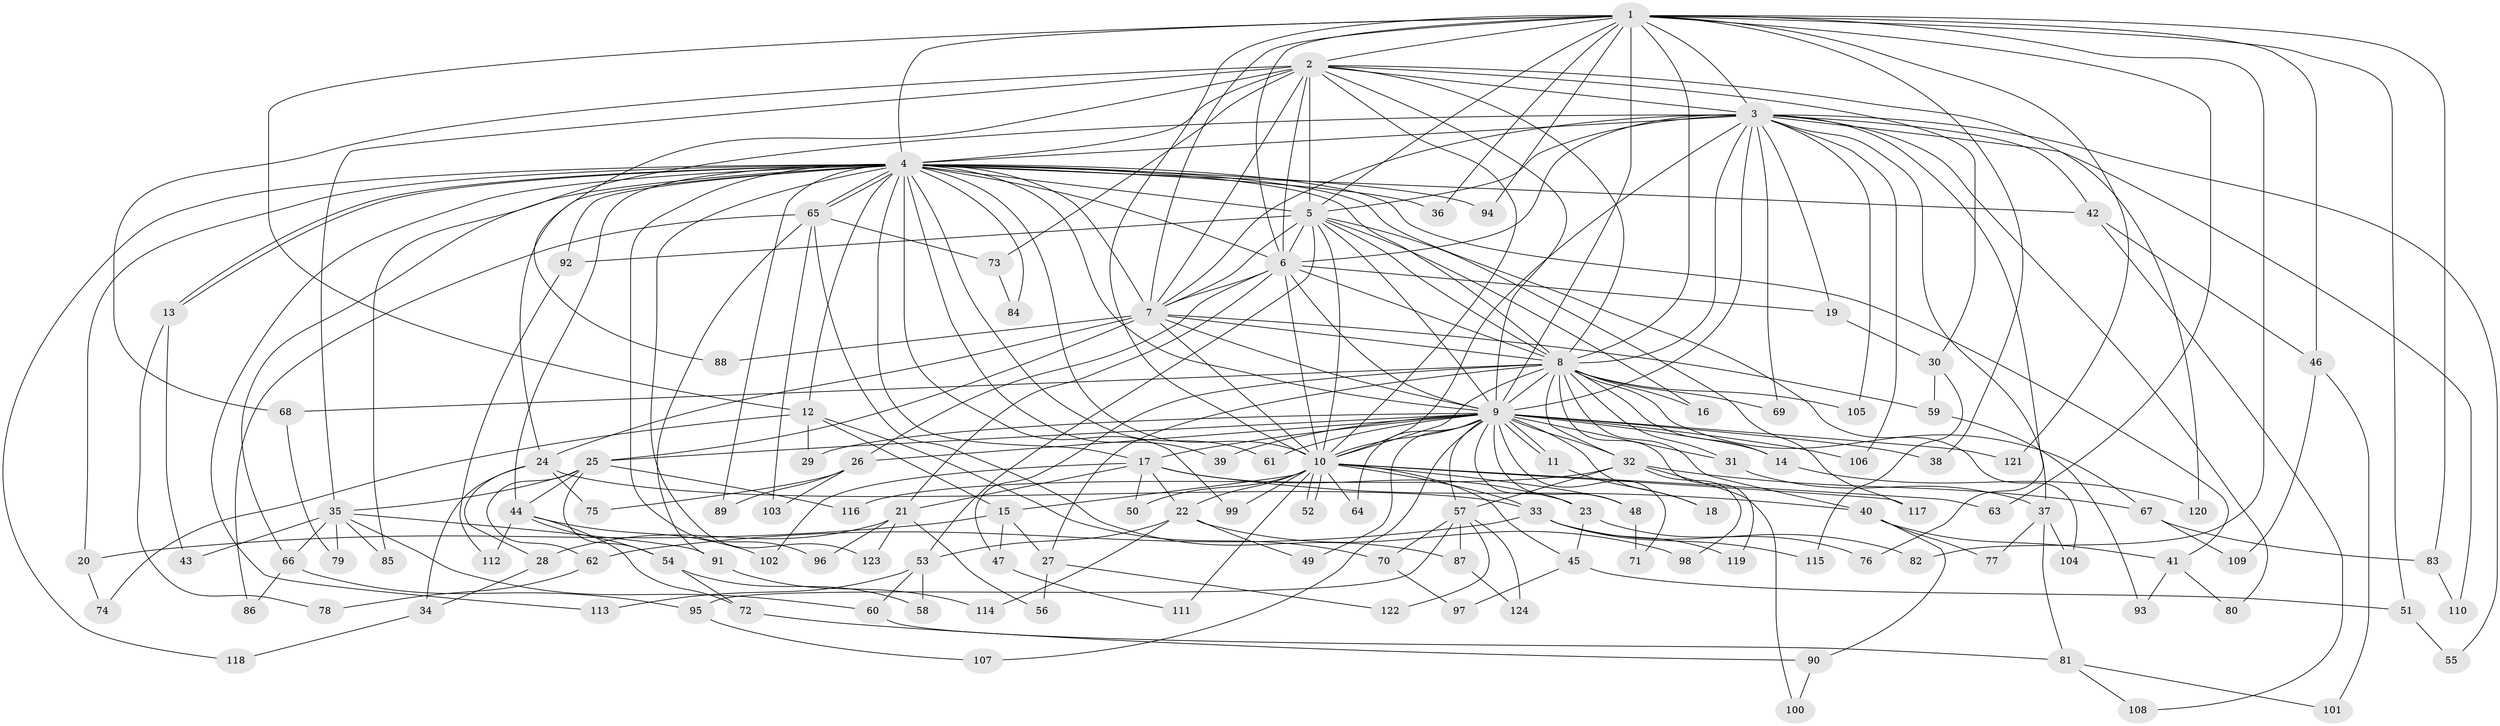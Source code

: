 // coarse degree distribution, {14: 0.011494252873563218, 10: 0.011494252873563218, 3: 0.2413793103448276, 6: 0.09195402298850575, 7: 0.034482758620689655, 4: 0.12643678160919541, 16: 0.011494252873563218, 2: 0.3103448275862069, 26: 0.011494252873563218, 1: 0.022988505747126436, 8: 0.022988505747126436, 5: 0.04597701149425287, 17: 0.022988505747126436, 13: 0.011494252873563218, 28: 0.011494252873563218, 19: 0.011494252873563218}
// Generated by graph-tools (version 1.1) at 2025/36/03/04/25 23:36:17]
// undirected, 124 vertices, 273 edges
graph export_dot {
  node [color=gray90,style=filled];
  1;
  2;
  3;
  4;
  5;
  6;
  7;
  8;
  9;
  10;
  11;
  12;
  13;
  14;
  15;
  16;
  17;
  18;
  19;
  20;
  21;
  22;
  23;
  24;
  25;
  26;
  27;
  28;
  29;
  30;
  31;
  32;
  33;
  34;
  35;
  36;
  37;
  38;
  39;
  40;
  41;
  42;
  43;
  44;
  45;
  46;
  47;
  48;
  49;
  50;
  51;
  52;
  53;
  54;
  55;
  56;
  57;
  58;
  59;
  60;
  61;
  62;
  63;
  64;
  65;
  66;
  67;
  68;
  69;
  70;
  71;
  72;
  73;
  74;
  75;
  76;
  77;
  78;
  79;
  80;
  81;
  82;
  83;
  84;
  85;
  86;
  87;
  88;
  89;
  90;
  91;
  92;
  93;
  94;
  95;
  96;
  97;
  98;
  99;
  100;
  101;
  102;
  103;
  104;
  105;
  106;
  107;
  108;
  109;
  110;
  111;
  112;
  113;
  114;
  115;
  116;
  117;
  118;
  119;
  120;
  121;
  122;
  123;
  124;
  1 -- 2;
  1 -- 3;
  1 -- 4;
  1 -- 5;
  1 -- 6;
  1 -- 7;
  1 -- 8;
  1 -- 9;
  1 -- 10;
  1 -- 12;
  1 -- 36;
  1 -- 38;
  1 -- 46;
  1 -- 51;
  1 -- 63;
  1 -- 82;
  1 -- 83;
  1 -- 94;
  1 -- 121;
  2 -- 3;
  2 -- 4;
  2 -- 5;
  2 -- 6;
  2 -- 7;
  2 -- 8;
  2 -- 9;
  2 -- 10;
  2 -- 30;
  2 -- 35;
  2 -- 68;
  2 -- 73;
  2 -- 88;
  2 -- 120;
  3 -- 4;
  3 -- 5;
  3 -- 6;
  3 -- 7;
  3 -- 8;
  3 -- 9;
  3 -- 10;
  3 -- 19;
  3 -- 37;
  3 -- 42;
  3 -- 55;
  3 -- 69;
  3 -- 76;
  3 -- 80;
  3 -- 85;
  3 -- 105;
  3 -- 106;
  3 -- 110;
  4 -- 5;
  4 -- 6;
  4 -- 7;
  4 -- 8;
  4 -- 9;
  4 -- 10;
  4 -- 12;
  4 -- 13;
  4 -- 13;
  4 -- 17;
  4 -- 20;
  4 -- 24;
  4 -- 36;
  4 -- 39;
  4 -- 41;
  4 -- 42;
  4 -- 44;
  4 -- 61;
  4 -- 65;
  4 -- 65;
  4 -- 66;
  4 -- 84;
  4 -- 89;
  4 -- 92;
  4 -- 94;
  4 -- 96;
  4 -- 99;
  4 -- 104;
  4 -- 113;
  4 -- 118;
  4 -- 123;
  5 -- 6;
  5 -- 7;
  5 -- 8;
  5 -- 9;
  5 -- 10;
  5 -- 16;
  5 -- 53;
  5 -- 92;
  5 -- 117;
  6 -- 7;
  6 -- 8;
  6 -- 9;
  6 -- 10;
  6 -- 19;
  6 -- 21;
  6 -- 26;
  7 -- 8;
  7 -- 9;
  7 -- 10;
  7 -- 24;
  7 -- 25;
  7 -- 59;
  7 -- 88;
  8 -- 9;
  8 -- 10;
  8 -- 14;
  8 -- 16;
  8 -- 27;
  8 -- 31;
  8 -- 32;
  8 -- 40;
  8 -- 47;
  8 -- 67;
  8 -- 68;
  8 -- 69;
  8 -- 105;
  8 -- 119;
  9 -- 10;
  9 -- 11;
  9 -- 11;
  9 -- 14;
  9 -- 17;
  9 -- 18;
  9 -- 23;
  9 -- 25;
  9 -- 26;
  9 -- 29;
  9 -- 31;
  9 -- 32;
  9 -- 38;
  9 -- 39;
  9 -- 48;
  9 -- 49;
  9 -- 57;
  9 -- 61;
  9 -- 64;
  9 -- 71;
  9 -- 106;
  9 -- 107;
  9 -- 121;
  10 -- 15;
  10 -- 22;
  10 -- 33;
  10 -- 45;
  10 -- 48;
  10 -- 50;
  10 -- 52;
  10 -- 52;
  10 -- 63;
  10 -- 64;
  10 -- 99;
  10 -- 111;
  10 -- 117;
  11 -- 18;
  12 -- 15;
  12 -- 29;
  12 -- 70;
  12 -- 74;
  13 -- 43;
  13 -- 78;
  14 -- 120;
  15 -- 20;
  15 -- 27;
  15 -- 47;
  17 -- 21;
  17 -- 22;
  17 -- 23;
  17 -- 40;
  17 -- 50;
  17 -- 102;
  19 -- 30;
  20 -- 74;
  21 -- 28;
  21 -- 56;
  21 -- 96;
  21 -- 123;
  22 -- 49;
  22 -- 53;
  22 -- 98;
  22 -- 114;
  23 -- 45;
  23 -- 76;
  24 -- 28;
  24 -- 33;
  24 -- 34;
  24 -- 75;
  25 -- 35;
  25 -- 44;
  25 -- 54;
  25 -- 62;
  25 -- 116;
  26 -- 75;
  26 -- 89;
  26 -- 103;
  27 -- 56;
  27 -- 122;
  28 -- 34;
  30 -- 59;
  30 -- 115;
  31 -- 37;
  32 -- 57;
  32 -- 67;
  32 -- 98;
  32 -- 100;
  32 -- 116;
  33 -- 62;
  33 -- 82;
  33 -- 115;
  33 -- 119;
  34 -- 118;
  35 -- 43;
  35 -- 60;
  35 -- 66;
  35 -- 79;
  35 -- 85;
  35 -- 91;
  37 -- 77;
  37 -- 81;
  37 -- 104;
  40 -- 41;
  40 -- 77;
  40 -- 90;
  41 -- 80;
  41 -- 93;
  42 -- 46;
  42 -- 108;
  44 -- 54;
  44 -- 72;
  44 -- 102;
  44 -- 112;
  45 -- 51;
  45 -- 97;
  46 -- 101;
  46 -- 109;
  47 -- 111;
  48 -- 71;
  51 -- 55;
  53 -- 58;
  53 -- 60;
  53 -- 113;
  54 -- 58;
  54 -- 72;
  57 -- 70;
  57 -- 87;
  57 -- 95;
  57 -- 122;
  57 -- 124;
  59 -- 93;
  60 -- 81;
  62 -- 78;
  65 -- 73;
  65 -- 86;
  65 -- 87;
  65 -- 91;
  65 -- 103;
  66 -- 86;
  66 -- 95;
  67 -- 83;
  67 -- 109;
  68 -- 79;
  70 -- 97;
  72 -- 90;
  73 -- 84;
  81 -- 101;
  81 -- 108;
  83 -- 110;
  87 -- 124;
  90 -- 100;
  91 -- 114;
  92 -- 112;
  95 -- 107;
}
